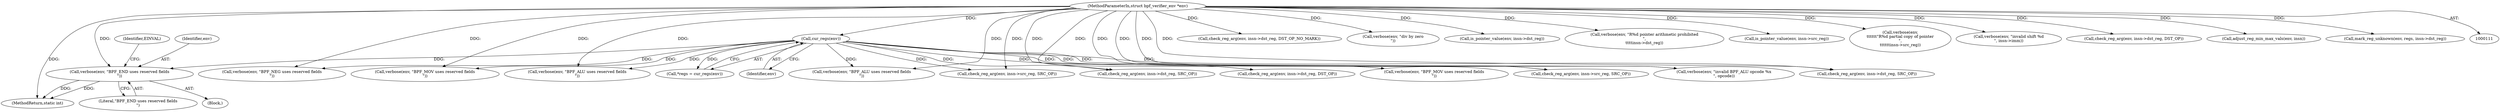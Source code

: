 digraph "0_linux_0c17d1d2c61936401f4702e1846e2c19b200f958_0@pointer" {
"1000214" [label="(Call,verbose(env, \"BPF_END uses reserved fields\n\"))"];
"1000118" [label="(Call,cur_regs(env))"];
"1000112" [label="(MethodParameterIn,struct bpf_verifier_env *env)"];
"1000168" [label="(Call,verbose(env, \"BPF_NEG uses reserved fields\n\"))"];
"1000287" [label="(Call,verbose(env, \"BPF_MOV uses reserved fields\n\"))"];
"1000524" [label="(Call,check_reg_arg(env, insn->dst_reg, SRC_OP))"];
"1000112" [label="(MethodParameterIn,struct bpf_verifier_env *env)"];
"1000516" [label="(Call,verbose(env, \"BPF_ALU uses reserved fields\n\"))"];
"1000119" [label="(Identifier,env)"];
"1000618" [label="(Call,check_reg_arg(env, insn->dst_reg, DST_OP_NO_MARK))"];
"1000556" [label="(Call,verbose(env, \"div by zero\n\"))"];
"1000216" [label="(Literal,\"BPF_END uses reserved fields\n\")"];
"1000320" [label="(Call,verbose(env, \"BPF_MOV uses reserved fields\n\"))"];
"1000328" [label="(Call,check_reg_arg(env, insn->dst_reg, DST_OP))"];
"1000491" [label="(Call,check_reg_arg(env, insn->src_reg, SRC_OP))"];
"1000483" [label="(Call,verbose(env, \"BPF_ALU uses reserved fields\n\"))"];
"1000453" [label="(Call,verbose(env, \"invalid BPF_ALU opcode %x\n\", opcode))"];
"1000233" [label="(Call,is_pointer_value(env, insn->dst_reg))"];
"1000239" [label="(Call,verbose(env, \"R%d pointer arithmetic prohibited\n\",\n\t\t\t\tinsn->dst_reg))"];
"1000377" [label="(Call,is_pointer_value(env, insn->src_reg))"];
"1000213" [label="(Block,)"];
"1000219" [label="(Identifier,EINVAL)"];
"1000383" [label="(Call,verbose(env,\n\t\t\t\t\t\t\"R%d partial copy of pointer\n\",\n\t\t\t\t\t\tinsn->src_reg))"];
"1000607" [label="(Call,verbose(env, \"invalid shift %d\n\", insn->imm))"];
"1000295" [label="(Call,check_reg_arg(env, insn->src_reg, SRC_OP))"];
"1000250" [label="(Call,check_reg_arg(env, insn->dst_reg, DST_OP))"];
"1000629" [label="(Call,adjust_reg_min_max_vals(env, insn))"];
"1000116" [label="(Call,*regs = cur_regs(env))"];
"1000222" [label="(Call,check_reg_arg(env, insn->dst_reg, SRC_OP))"];
"1000634" [label="(MethodReturn,static int)"];
"1000118" [label="(Call,cur_regs(env))"];
"1000215" [label="(Identifier,env)"];
"1000392" [label="(Call,mark_reg_unknown(env, regs, insn->dst_reg))"];
"1000214" [label="(Call,verbose(env, \"BPF_END uses reserved fields\n\"))"];
"1000214" -> "1000213"  [label="AST: "];
"1000214" -> "1000216"  [label="CFG: "];
"1000215" -> "1000214"  [label="AST: "];
"1000216" -> "1000214"  [label="AST: "];
"1000219" -> "1000214"  [label="CFG: "];
"1000214" -> "1000634"  [label="DDG: "];
"1000214" -> "1000634"  [label="DDG: "];
"1000118" -> "1000214"  [label="DDG: "];
"1000112" -> "1000214"  [label="DDG: "];
"1000118" -> "1000116"  [label="AST: "];
"1000118" -> "1000119"  [label="CFG: "];
"1000119" -> "1000118"  [label="AST: "];
"1000116" -> "1000118"  [label="CFG: "];
"1000118" -> "1000116"  [label="DDG: "];
"1000112" -> "1000118"  [label="DDG: "];
"1000118" -> "1000168"  [label="DDG: "];
"1000118" -> "1000222"  [label="DDG: "];
"1000118" -> "1000287"  [label="DDG: "];
"1000118" -> "1000295"  [label="DDG: "];
"1000118" -> "1000320"  [label="DDG: "];
"1000118" -> "1000328"  [label="DDG: "];
"1000118" -> "1000453"  [label="DDG: "];
"1000118" -> "1000483"  [label="DDG: "];
"1000118" -> "1000491"  [label="DDG: "];
"1000118" -> "1000516"  [label="DDG: "];
"1000118" -> "1000524"  [label="DDG: "];
"1000112" -> "1000111"  [label="AST: "];
"1000112" -> "1000634"  [label="DDG: "];
"1000112" -> "1000168"  [label="DDG: "];
"1000112" -> "1000222"  [label="DDG: "];
"1000112" -> "1000233"  [label="DDG: "];
"1000112" -> "1000239"  [label="DDG: "];
"1000112" -> "1000250"  [label="DDG: "];
"1000112" -> "1000287"  [label="DDG: "];
"1000112" -> "1000295"  [label="DDG: "];
"1000112" -> "1000320"  [label="DDG: "];
"1000112" -> "1000328"  [label="DDG: "];
"1000112" -> "1000377"  [label="DDG: "];
"1000112" -> "1000383"  [label="DDG: "];
"1000112" -> "1000392"  [label="DDG: "];
"1000112" -> "1000453"  [label="DDG: "];
"1000112" -> "1000483"  [label="DDG: "];
"1000112" -> "1000491"  [label="DDG: "];
"1000112" -> "1000516"  [label="DDG: "];
"1000112" -> "1000524"  [label="DDG: "];
"1000112" -> "1000556"  [label="DDG: "];
"1000112" -> "1000607"  [label="DDG: "];
"1000112" -> "1000618"  [label="DDG: "];
"1000112" -> "1000629"  [label="DDG: "];
}
